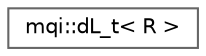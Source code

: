 digraph "Graphical Class Hierarchy"
{
 // LATEX_PDF_SIZE
  bgcolor="transparent";
  edge [fontname=Helvetica,fontsize=10,labelfontname=Helvetica,labelfontsize=10];
  node [fontname=Helvetica,fontsize=10,shape=box,height=0.2,width=0.4];
  rankdir="LR";
  Node0 [id="Node000000",label="mqi::dL_t\< R \>",height=0.2,width=0.4,color="grey40", fillcolor="white", style="filled",URL="$structmqi_1_1d_l__t.html",tooltip="A struct to hold a proposed step length and the ID of the physics process that generated it."];
}

